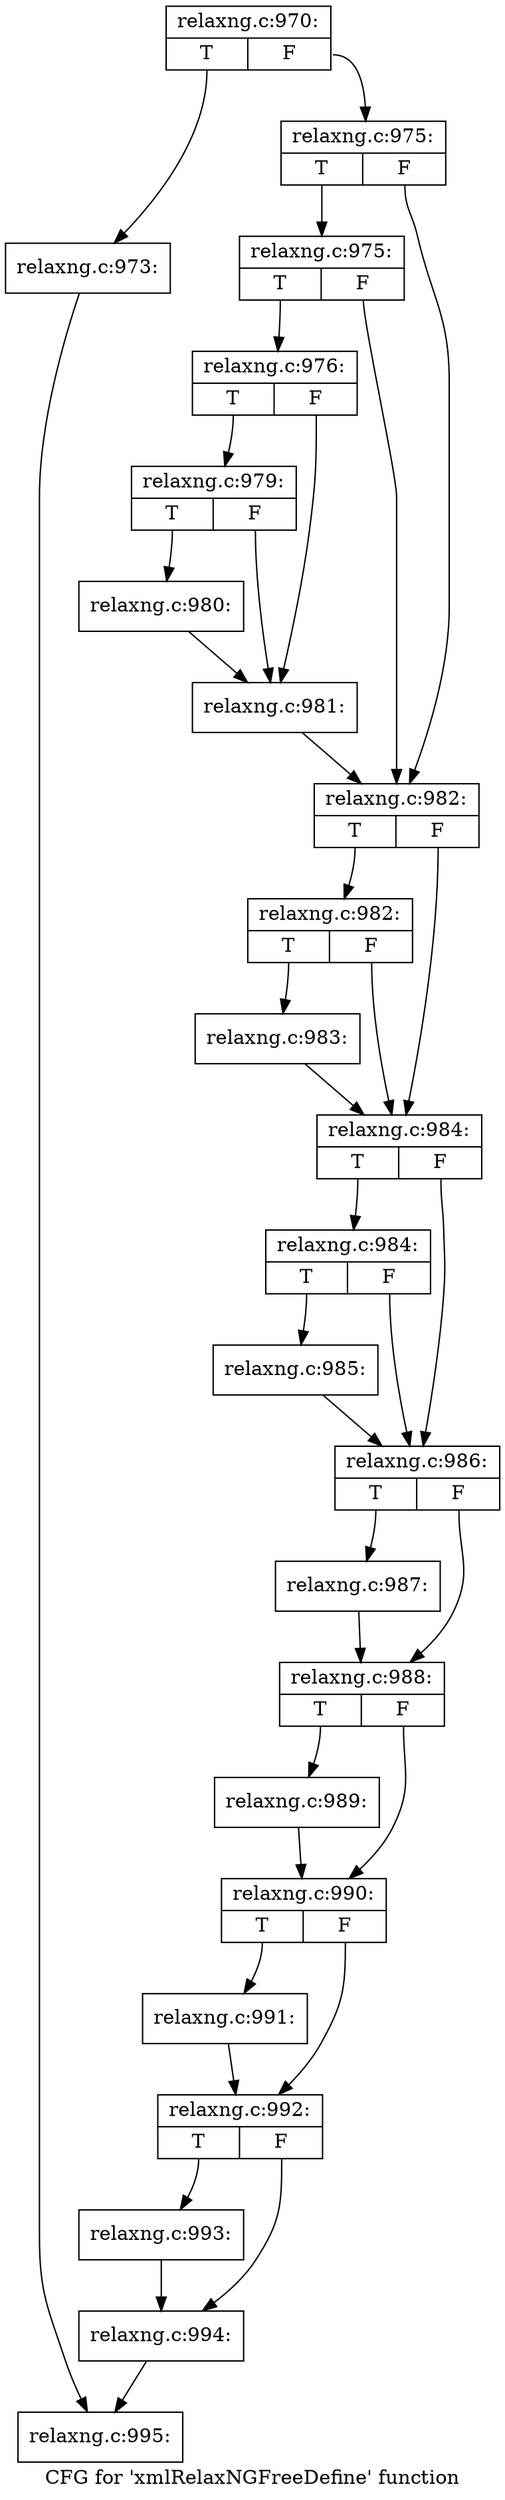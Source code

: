 digraph "CFG for 'xmlRelaxNGFreeDefine' function" {
	label="CFG for 'xmlRelaxNGFreeDefine' function";

	Node0x3af97f0 [shape=record,label="{relaxng.c:970:|{<s0>T|<s1>F}}"];
	Node0x3af97f0:s0 -> Node0x3afc2b0;
	Node0x3af97f0:s1 -> Node0x3afc300;
	Node0x3afc2b0 [shape=record,label="{relaxng.c:973:}"];
	Node0x3afc2b0 -> Node0x3afc370;
	Node0x3afc300 [shape=record,label="{relaxng.c:975:|{<s0>T|<s1>F}}"];
	Node0x3afc300:s0 -> Node0x3af9c80;
	Node0x3afc300:s1 -> Node0x3af9c30;
	Node0x3af9c80 [shape=record,label="{relaxng.c:975:|{<s0>T|<s1>F}}"];
	Node0x3af9c80:s0 -> Node0x3af9be0;
	Node0x3af9c80:s1 -> Node0x3af9c30;
	Node0x3af9be0 [shape=record,label="{relaxng.c:976:|{<s0>T|<s1>F}}"];
	Node0x3af9be0:s0 -> Node0x387d9d0;
	Node0x3af9be0:s1 -> Node0x387d980;
	Node0x387d9d0 [shape=record,label="{relaxng.c:979:|{<s0>T|<s1>F}}"];
	Node0x387d9d0:s0 -> Node0x387d930;
	Node0x387d9d0:s1 -> Node0x387d980;
	Node0x387d930 [shape=record,label="{relaxng.c:980:}"];
	Node0x387d930 -> Node0x387d980;
	Node0x387d980 [shape=record,label="{relaxng.c:981:}"];
	Node0x387d980 -> Node0x3af9c30;
	Node0x3af9c30 [shape=record,label="{relaxng.c:982:|{<s0>T|<s1>F}}"];
	Node0x3af9c30:s0 -> Node0x3b03300;
	Node0x3af9c30:s1 -> Node0x3b032b0;
	Node0x3b03300 [shape=record,label="{relaxng.c:982:|{<s0>T|<s1>F}}"];
	Node0x3b03300:s0 -> Node0x3b03260;
	Node0x3b03300:s1 -> Node0x3b032b0;
	Node0x3b03260 [shape=record,label="{relaxng.c:983:}"];
	Node0x3b03260 -> Node0x3b032b0;
	Node0x3b032b0 [shape=record,label="{relaxng.c:984:|{<s0>T|<s1>F}}"];
	Node0x3b032b0:s0 -> Node0x3b04980;
	Node0x3b032b0:s1 -> Node0x3b04930;
	Node0x3b04980 [shape=record,label="{relaxng.c:984:|{<s0>T|<s1>F}}"];
	Node0x3b04980:s0 -> Node0x3b04bd0;
	Node0x3b04980:s1 -> Node0x3b04930;
	Node0x3b04bd0 [shape=record,label="{relaxng.c:985:}"];
	Node0x3b04bd0 -> Node0x3b04930;
	Node0x3b04930 [shape=record,label="{relaxng.c:986:|{<s0>T|<s1>F}}"];
	Node0x3b04930:s0 -> Node0x3879a90;
	Node0x3b04930:s1 -> Node0x3879ae0;
	Node0x3879a90 [shape=record,label="{relaxng.c:987:}"];
	Node0x3879a90 -> Node0x3879ae0;
	Node0x3879ae0 [shape=record,label="{relaxng.c:988:|{<s0>T|<s1>F}}"];
	Node0x3879ae0:s0 -> Node0x3a26160;
	Node0x3879ae0:s1 -> Node0x3a261b0;
	Node0x3a26160 [shape=record,label="{relaxng.c:989:}"];
	Node0x3a26160 -> Node0x3a261b0;
	Node0x3a261b0 [shape=record,label="{relaxng.c:990:|{<s0>T|<s1>F}}"];
	Node0x3a261b0:s0 -> Node0x3b081b0;
	Node0x3a261b0:s1 -> Node0x3b08200;
	Node0x3b081b0 [shape=record,label="{relaxng.c:991:}"];
	Node0x3b081b0 -> Node0x3b08200;
	Node0x3b08200 [shape=record,label="{relaxng.c:992:|{<s0>T|<s1>F}}"];
	Node0x3b08200:s0 -> Node0x3b08990;
	Node0x3b08200:s1 -> Node0x3b089e0;
	Node0x3b08990 [shape=record,label="{relaxng.c:993:}"];
	Node0x3b08990 -> Node0x3b089e0;
	Node0x3b089e0 [shape=record,label="{relaxng.c:994:}"];
	Node0x3b089e0 -> Node0x3afc370;
	Node0x3afc370 [shape=record,label="{relaxng.c:995:}"];
}

